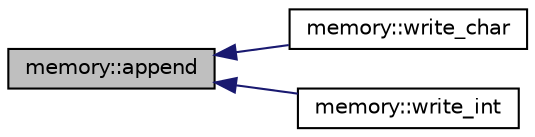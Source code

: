 digraph "memory::append"
{
  edge [fontname="Helvetica",fontsize="10",labelfontname="Helvetica",labelfontsize="10"];
  node [fontname="Helvetica",fontsize="10",shape=record];
  rankdir="LR";
  Node131 [label="memory::append",height=0.2,width=0.4,color="black", fillcolor="grey75", style="filled", fontcolor="black"];
  Node131 -> Node132 [dir="back",color="midnightblue",fontsize="10",style="solid",fontname="Helvetica"];
  Node132 [label="memory::write_char",height=0.2,width=0.4,color="black", fillcolor="white", style="filled",URL="$d8/d99/classmemory.html#a3f1889e0a03fd3afbb15bc78084c6356"];
  Node131 -> Node133 [dir="back",color="midnightblue",fontsize="10",style="solid",fontname="Helvetica"];
  Node133 [label="memory::write_int",height=0.2,width=0.4,color="black", fillcolor="white", style="filled",URL="$d8/d99/classmemory.html#ad2bea2174f3f88051d259aa8b293bb4d"];
}
